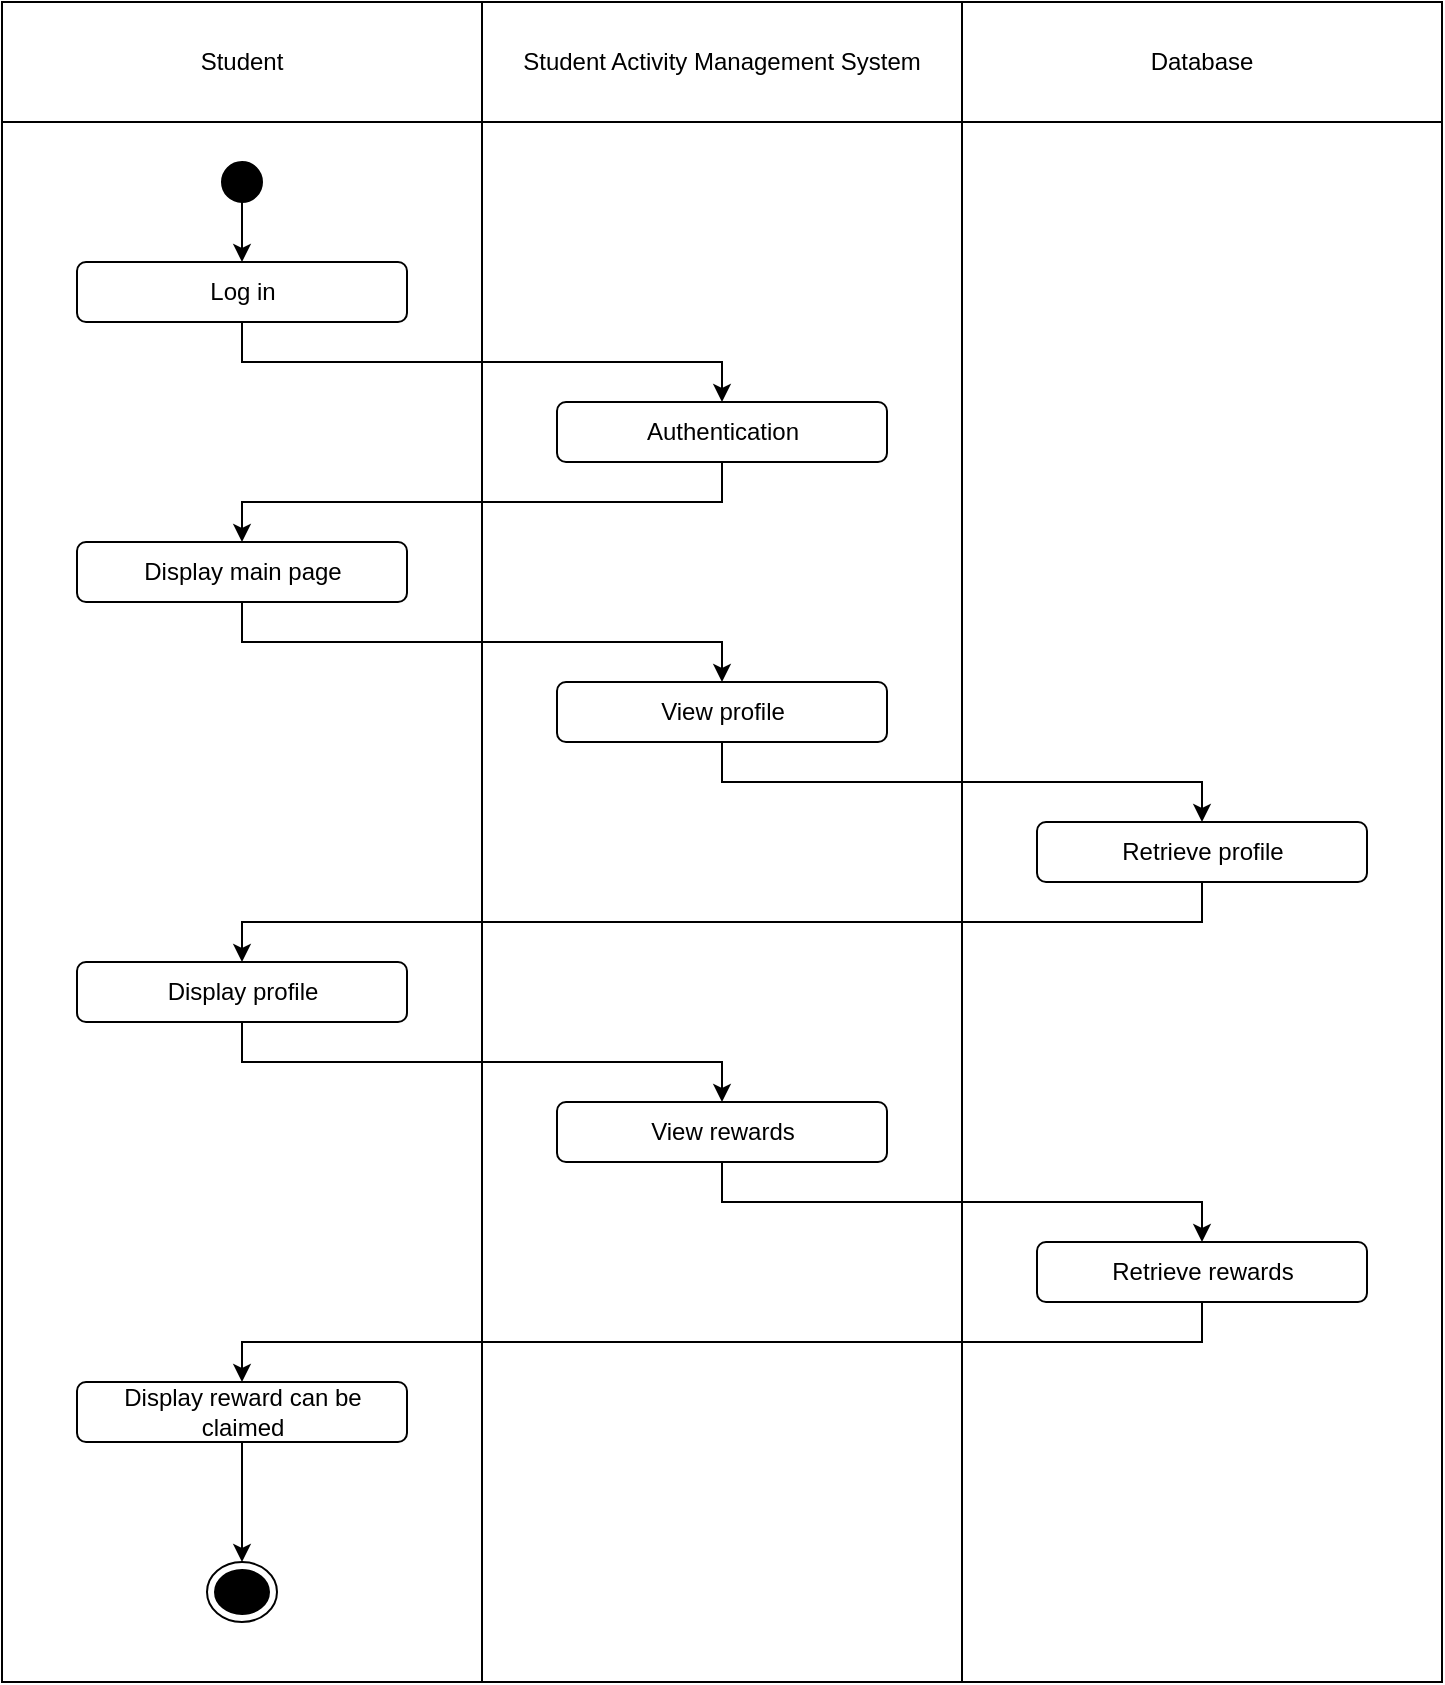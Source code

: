 <mxfile version="22.1.3" type="github">
  <diagram name="Page-1" id="cuSoCv5RUZ0V--zVbPRC">
    <mxGraphModel dx="1582" dy="1711" grid="1" gridSize="10" guides="1" tooltips="1" connect="1" arrows="1" fold="1" page="1" pageScale="1" pageWidth="850" pageHeight="1100" math="0" shadow="0">
      <root>
        <mxCell id="0" />
        <mxCell id="1" parent="0" />
        <mxCell id="R-1NYwysSCSTWTlkL2CV-1" value="Student" style="html=1;whiteSpace=wrap;movable=1;resizable=1;rotatable=1;deletable=1;editable=1;locked=0;connectable=1;" vertex="1" parent="1">
          <mxGeometry x="40" y="80" width="240" height="60" as="geometry" />
        </mxCell>
        <mxCell id="R-1NYwysSCSTWTlkL2CV-2" value="Student Activity Management System" style="html=1;whiteSpace=wrap;movable=1;resizable=1;rotatable=1;deletable=1;editable=1;locked=0;connectable=1;" vertex="1" parent="1">
          <mxGeometry x="280" y="80" width="240" height="60" as="geometry" />
        </mxCell>
        <mxCell id="R-1NYwysSCSTWTlkL2CV-3" value="Database" style="html=1;whiteSpace=wrap;movable=1;resizable=1;rotatable=1;deletable=1;editable=1;locked=0;connectable=1;" vertex="1" parent="1">
          <mxGeometry x="520" y="80" width="240" height="60" as="geometry" />
        </mxCell>
        <mxCell id="R-1NYwysSCSTWTlkL2CV-4" value="" style="html=1;whiteSpace=wrap;movable=1;resizable=1;rotatable=1;deletable=1;editable=1;locked=0;connectable=1;" vertex="1" parent="1">
          <mxGeometry x="40" y="140" width="240" height="780" as="geometry" />
        </mxCell>
        <mxCell id="R-1NYwysSCSTWTlkL2CV-5" value="" style="html=1;whiteSpace=wrap;movable=1;resizable=1;rotatable=1;deletable=1;editable=1;locked=0;connectable=1;" vertex="1" parent="1">
          <mxGeometry x="280" y="140" width="240" height="780" as="geometry" />
        </mxCell>
        <mxCell id="R-1NYwysSCSTWTlkL2CV-6" value="" style="html=1;whiteSpace=wrap;movable=1;resizable=1;rotatable=1;deletable=1;editable=1;locked=0;connectable=1;" vertex="1" parent="1">
          <mxGeometry x="520" y="140" width="240" height="780" as="geometry" />
        </mxCell>
        <mxCell id="R-1NYwysSCSTWTlkL2CV-7" value="" style="ellipse;whiteSpace=wrap;html=1;aspect=fixed;fillColor=#000000;" vertex="1" parent="1">
          <mxGeometry x="150" y="160" width="20" height="20" as="geometry" />
        </mxCell>
        <mxCell id="R-1NYwysSCSTWTlkL2CV-8" value="" style="endArrow=classic;html=1;rounded=0;exitX=0.5;exitY=1;exitDx=0;exitDy=0;" edge="1" parent="1" source="R-1NYwysSCSTWTlkL2CV-7">
          <mxGeometry width="50" height="50" relative="1" as="geometry">
            <mxPoint x="170" y="330" as="sourcePoint" />
            <mxPoint x="160" y="210" as="targetPoint" />
          </mxGeometry>
        </mxCell>
        <mxCell id="R-1NYwysSCSTWTlkL2CV-9" style="edgeStyle=orthogonalEdgeStyle;rounded=0;orthogonalLoop=1;jettySize=auto;html=1;exitX=0.5;exitY=1;exitDx=0;exitDy=0;entryX=0.5;entryY=0;entryDx=0;entryDy=0;" edge="1" parent="1" source="R-1NYwysSCSTWTlkL2CV-10" target="R-1NYwysSCSTWTlkL2CV-14">
          <mxGeometry relative="1" as="geometry">
            <mxPoint x="160" y="260.0" as="targetPoint" />
          </mxGeometry>
        </mxCell>
        <mxCell id="R-1NYwysSCSTWTlkL2CV-10" value="Log in" style="rounded=1;whiteSpace=wrap;html=1;" vertex="1" parent="1">
          <mxGeometry x="77.5" y="210" width="165" height="30" as="geometry" />
        </mxCell>
        <mxCell id="R-1NYwysSCSTWTlkL2CV-30" style="edgeStyle=orthogonalEdgeStyle;rounded=0;orthogonalLoop=1;jettySize=auto;html=1;exitX=0.5;exitY=1;exitDx=0;exitDy=0;entryX=0.5;entryY=0;entryDx=0;entryDy=0;" edge="1" parent="1" source="R-1NYwysSCSTWTlkL2CV-14" target="R-1NYwysSCSTWTlkL2CV-29">
          <mxGeometry relative="1" as="geometry" />
        </mxCell>
        <mxCell id="R-1NYwysSCSTWTlkL2CV-14" value="Authentication" style="rounded=1;whiteSpace=wrap;html=1;" vertex="1" parent="1">
          <mxGeometry x="317.5" y="280" width="165" height="30" as="geometry" />
        </mxCell>
        <mxCell id="R-1NYwysSCSTWTlkL2CV-35" style="edgeStyle=orthogonalEdgeStyle;rounded=0;orthogonalLoop=1;jettySize=auto;html=1;exitX=0.5;exitY=1;exitDx=0;exitDy=0;entryX=0.5;entryY=0;entryDx=0;entryDy=0;" edge="1" parent="1" source="R-1NYwysSCSTWTlkL2CV-16" target="R-1NYwysSCSTWTlkL2CV-34">
          <mxGeometry relative="1" as="geometry" />
        </mxCell>
        <mxCell id="R-1NYwysSCSTWTlkL2CV-16" value="Retrieve profile" style="rounded=1;whiteSpace=wrap;html=1;" vertex="1" parent="1">
          <mxGeometry x="557.5" y="490" width="165" height="30" as="geometry" />
        </mxCell>
        <mxCell id="R-1NYwysSCSTWTlkL2CV-24" value="" style="ellipse;html=1;shape=endState;fillColor=#000000;strokeColor=#000;" vertex="1" parent="1">
          <mxGeometry x="142.5" y="860" width="35" height="30" as="geometry" />
        </mxCell>
        <mxCell id="R-1NYwysSCSTWTlkL2CV-32" style="edgeStyle=orthogonalEdgeStyle;rounded=0;orthogonalLoop=1;jettySize=auto;html=1;exitX=0.5;exitY=1;exitDx=0;exitDy=0;entryX=0.5;entryY=0;entryDx=0;entryDy=0;" edge="1" parent="1" source="R-1NYwysSCSTWTlkL2CV-29" target="R-1NYwysSCSTWTlkL2CV-31">
          <mxGeometry relative="1" as="geometry" />
        </mxCell>
        <mxCell id="R-1NYwysSCSTWTlkL2CV-29" value="Display main page" style="rounded=1;whiteSpace=wrap;html=1;" vertex="1" parent="1">
          <mxGeometry x="77.5" y="350" width="165" height="30" as="geometry" />
        </mxCell>
        <mxCell id="R-1NYwysSCSTWTlkL2CV-33" style="edgeStyle=orthogonalEdgeStyle;rounded=0;orthogonalLoop=1;jettySize=auto;html=1;exitX=0.5;exitY=1;exitDx=0;exitDy=0;entryX=0.5;entryY=0;entryDx=0;entryDy=0;" edge="1" parent="1" source="R-1NYwysSCSTWTlkL2CV-31" target="R-1NYwysSCSTWTlkL2CV-16">
          <mxGeometry relative="1" as="geometry" />
        </mxCell>
        <mxCell id="R-1NYwysSCSTWTlkL2CV-31" value="View profile" style="rounded=1;whiteSpace=wrap;html=1;" vertex="1" parent="1">
          <mxGeometry x="317.5" y="420" width="165" height="30" as="geometry" />
        </mxCell>
        <mxCell id="R-1NYwysSCSTWTlkL2CV-37" style="edgeStyle=orthogonalEdgeStyle;rounded=0;orthogonalLoop=1;jettySize=auto;html=1;exitX=0.5;exitY=1;exitDx=0;exitDy=0;entryX=0.5;entryY=0;entryDx=0;entryDy=0;" edge="1" parent="1" source="R-1NYwysSCSTWTlkL2CV-34" target="R-1NYwysSCSTWTlkL2CV-36">
          <mxGeometry relative="1" as="geometry" />
        </mxCell>
        <mxCell id="R-1NYwysSCSTWTlkL2CV-34" value="Display profile" style="rounded=1;whiteSpace=wrap;html=1;" vertex="1" parent="1">
          <mxGeometry x="77.5" y="560" width="165" height="30" as="geometry" />
        </mxCell>
        <mxCell id="R-1NYwysSCSTWTlkL2CV-39" style="edgeStyle=orthogonalEdgeStyle;rounded=0;orthogonalLoop=1;jettySize=auto;html=1;exitX=0.5;exitY=1;exitDx=0;exitDy=0;entryX=0.5;entryY=0;entryDx=0;entryDy=0;" edge="1" parent="1" source="R-1NYwysSCSTWTlkL2CV-36" target="R-1NYwysSCSTWTlkL2CV-38">
          <mxGeometry relative="1" as="geometry" />
        </mxCell>
        <mxCell id="R-1NYwysSCSTWTlkL2CV-36" value="View rewards" style="rounded=1;whiteSpace=wrap;html=1;" vertex="1" parent="1">
          <mxGeometry x="317.5" y="630" width="165" height="30" as="geometry" />
        </mxCell>
        <mxCell id="R-1NYwysSCSTWTlkL2CV-46" style="edgeStyle=orthogonalEdgeStyle;rounded=0;orthogonalLoop=1;jettySize=auto;html=1;exitX=0.5;exitY=1;exitDx=0;exitDy=0;entryX=0.5;entryY=0;entryDx=0;entryDy=0;" edge="1" parent="1" source="R-1NYwysSCSTWTlkL2CV-38" target="R-1NYwysSCSTWTlkL2CV-42">
          <mxGeometry relative="1" as="geometry" />
        </mxCell>
        <mxCell id="R-1NYwysSCSTWTlkL2CV-38" value="Retrieve rewards" style="rounded=1;whiteSpace=wrap;html=1;" vertex="1" parent="1">
          <mxGeometry x="557.5" y="700" width="165" height="30" as="geometry" />
        </mxCell>
        <mxCell id="R-1NYwysSCSTWTlkL2CV-47" style="edgeStyle=orthogonalEdgeStyle;rounded=0;orthogonalLoop=1;jettySize=auto;html=1;exitX=0.5;exitY=1;exitDx=0;exitDy=0;entryX=0.5;entryY=0;entryDx=0;entryDy=0;" edge="1" parent="1" source="R-1NYwysSCSTWTlkL2CV-42" target="R-1NYwysSCSTWTlkL2CV-24">
          <mxGeometry relative="1" as="geometry" />
        </mxCell>
        <mxCell id="R-1NYwysSCSTWTlkL2CV-42" value="Display reward can be claimed" style="rounded=1;whiteSpace=wrap;html=1;" vertex="1" parent="1">
          <mxGeometry x="77.5" y="770" width="165" height="30" as="geometry" />
        </mxCell>
      </root>
    </mxGraphModel>
  </diagram>
</mxfile>
